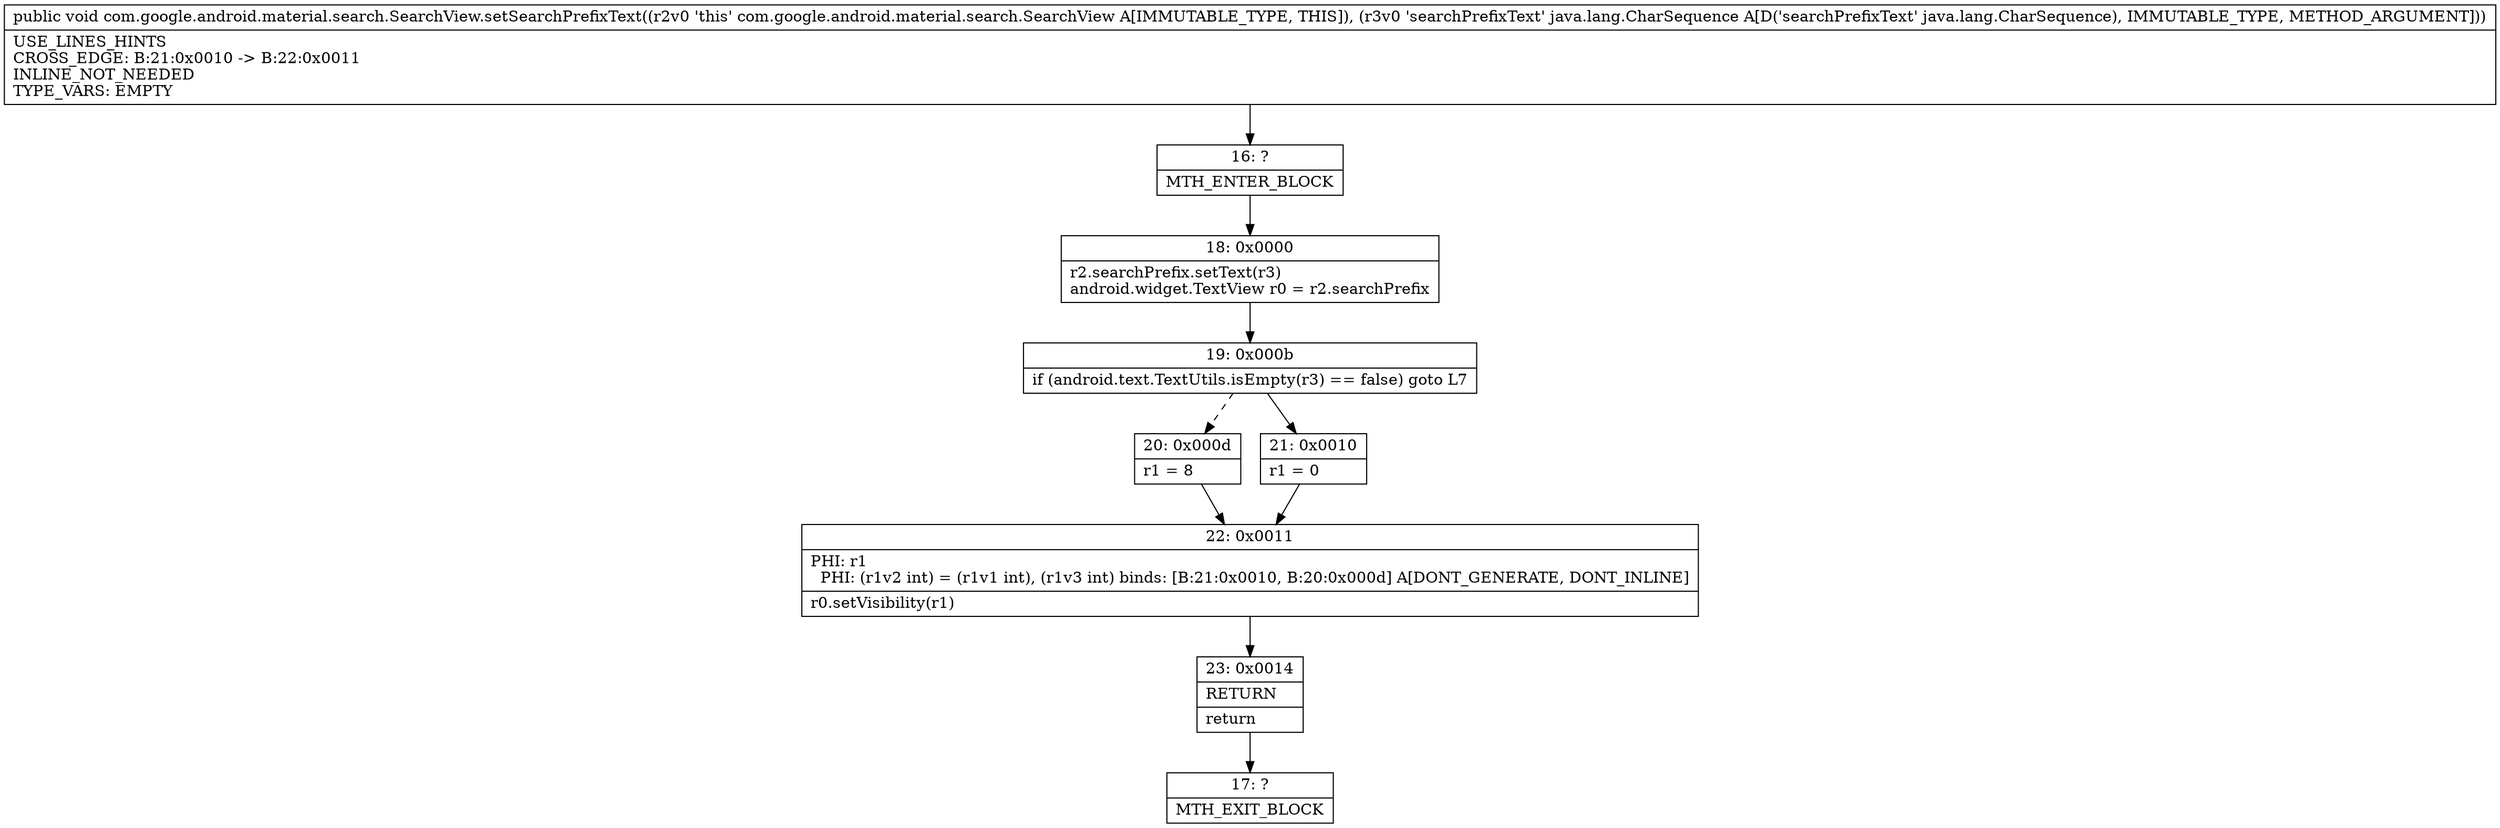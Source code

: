 digraph "CFG forcom.google.android.material.search.SearchView.setSearchPrefixText(Ljava\/lang\/CharSequence;)V" {
Node_16 [shape=record,label="{16\:\ ?|MTH_ENTER_BLOCK\l}"];
Node_18 [shape=record,label="{18\:\ 0x0000|r2.searchPrefix.setText(r3)\landroid.widget.TextView r0 = r2.searchPrefix\l}"];
Node_19 [shape=record,label="{19\:\ 0x000b|if (android.text.TextUtils.isEmpty(r3) == false) goto L7\l}"];
Node_20 [shape=record,label="{20\:\ 0x000d|r1 = 8\l}"];
Node_22 [shape=record,label="{22\:\ 0x0011|PHI: r1 \l  PHI: (r1v2 int) = (r1v1 int), (r1v3 int) binds: [B:21:0x0010, B:20:0x000d] A[DONT_GENERATE, DONT_INLINE]\l|r0.setVisibility(r1)\l}"];
Node_23 [shape=record,label="{23\:\ 0x0014|RETURN\l|return\l}"];
Node_17 [shape=record,label="{17\:\ ?|MTH_EXIT_BLOCK\l}"];
Node_21 [shape=record,label="{21\:\ 0x0010|r1 = 0\l}"];
MethodNode[shape=record,label="{public void com.google.android.material.search.SearchView.setSearchPrefixText((r2v0 'this' com.google.android.material.search.SearchView A[IMMUTABLE_TYPE, THIS]), (r3v0 'searchPrefixText' java.lang.CharSequence A[D('searchPrefixText' java.lang.CharSequence), IMMUTABLE_TYPE, METHOD_ARGUMENT]))  | USE_LINES_HINTS\lCROSS_EDGE: B:21:0x0010 \-\> B:22:0x0011\lINLINE_NOT_NEEDED\lTYPE_VARS: EMPTY\l}"];
MethodNode -> Node_16;Node_16 -> Node_18;
Node_18 -> Node_19;
Node_19 -> Node_20[style=dashed];
Node_19 -> Node_21;
Node_20 -> Node_22;
Node_22 -> Node_23;
Node_23 -> Node_17;
Node_21 -> Node_22;
}

